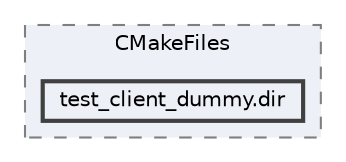 digraph "/home/alexandros/Documents/PLT/V4/pokemon-championship/build/test/client/CMakeFiles/test_client_dummy.dir"
{
 // LATEX_PDF_SIZE
  bgcolor="transparent";
  edge [fontname=Helvetica,fontsize=10,labelfontname=Helvetica,labelfontsize=10];
  node [fontname=Helvetica,fontsize=10,shape=box,height=0.2,width=0.4];
  compound=true
  subgraph clusterdir_a000999b88d533ca2964835e2d253fdb {
    graph [ bgcolor="#edf0f7", pencolor="grey50", label="CMakeFiles", fontname=Helvetica,fontsize=10 style="filled,dashed", URL="dir_a000999b88d533ca2964835e2d253fdb.html",tooltip=""]
  dir_aceeb973bfa5a3563b1bfacf0bd9cf8c [label="test_client_dummy.dir", fillcolor="#edf0f7", color="grey25", style="filled,bold", URL="dir_aceeb973bfa5a3563b1bfacf0bd9cf8c.html",tooltip=""];
  }
}
